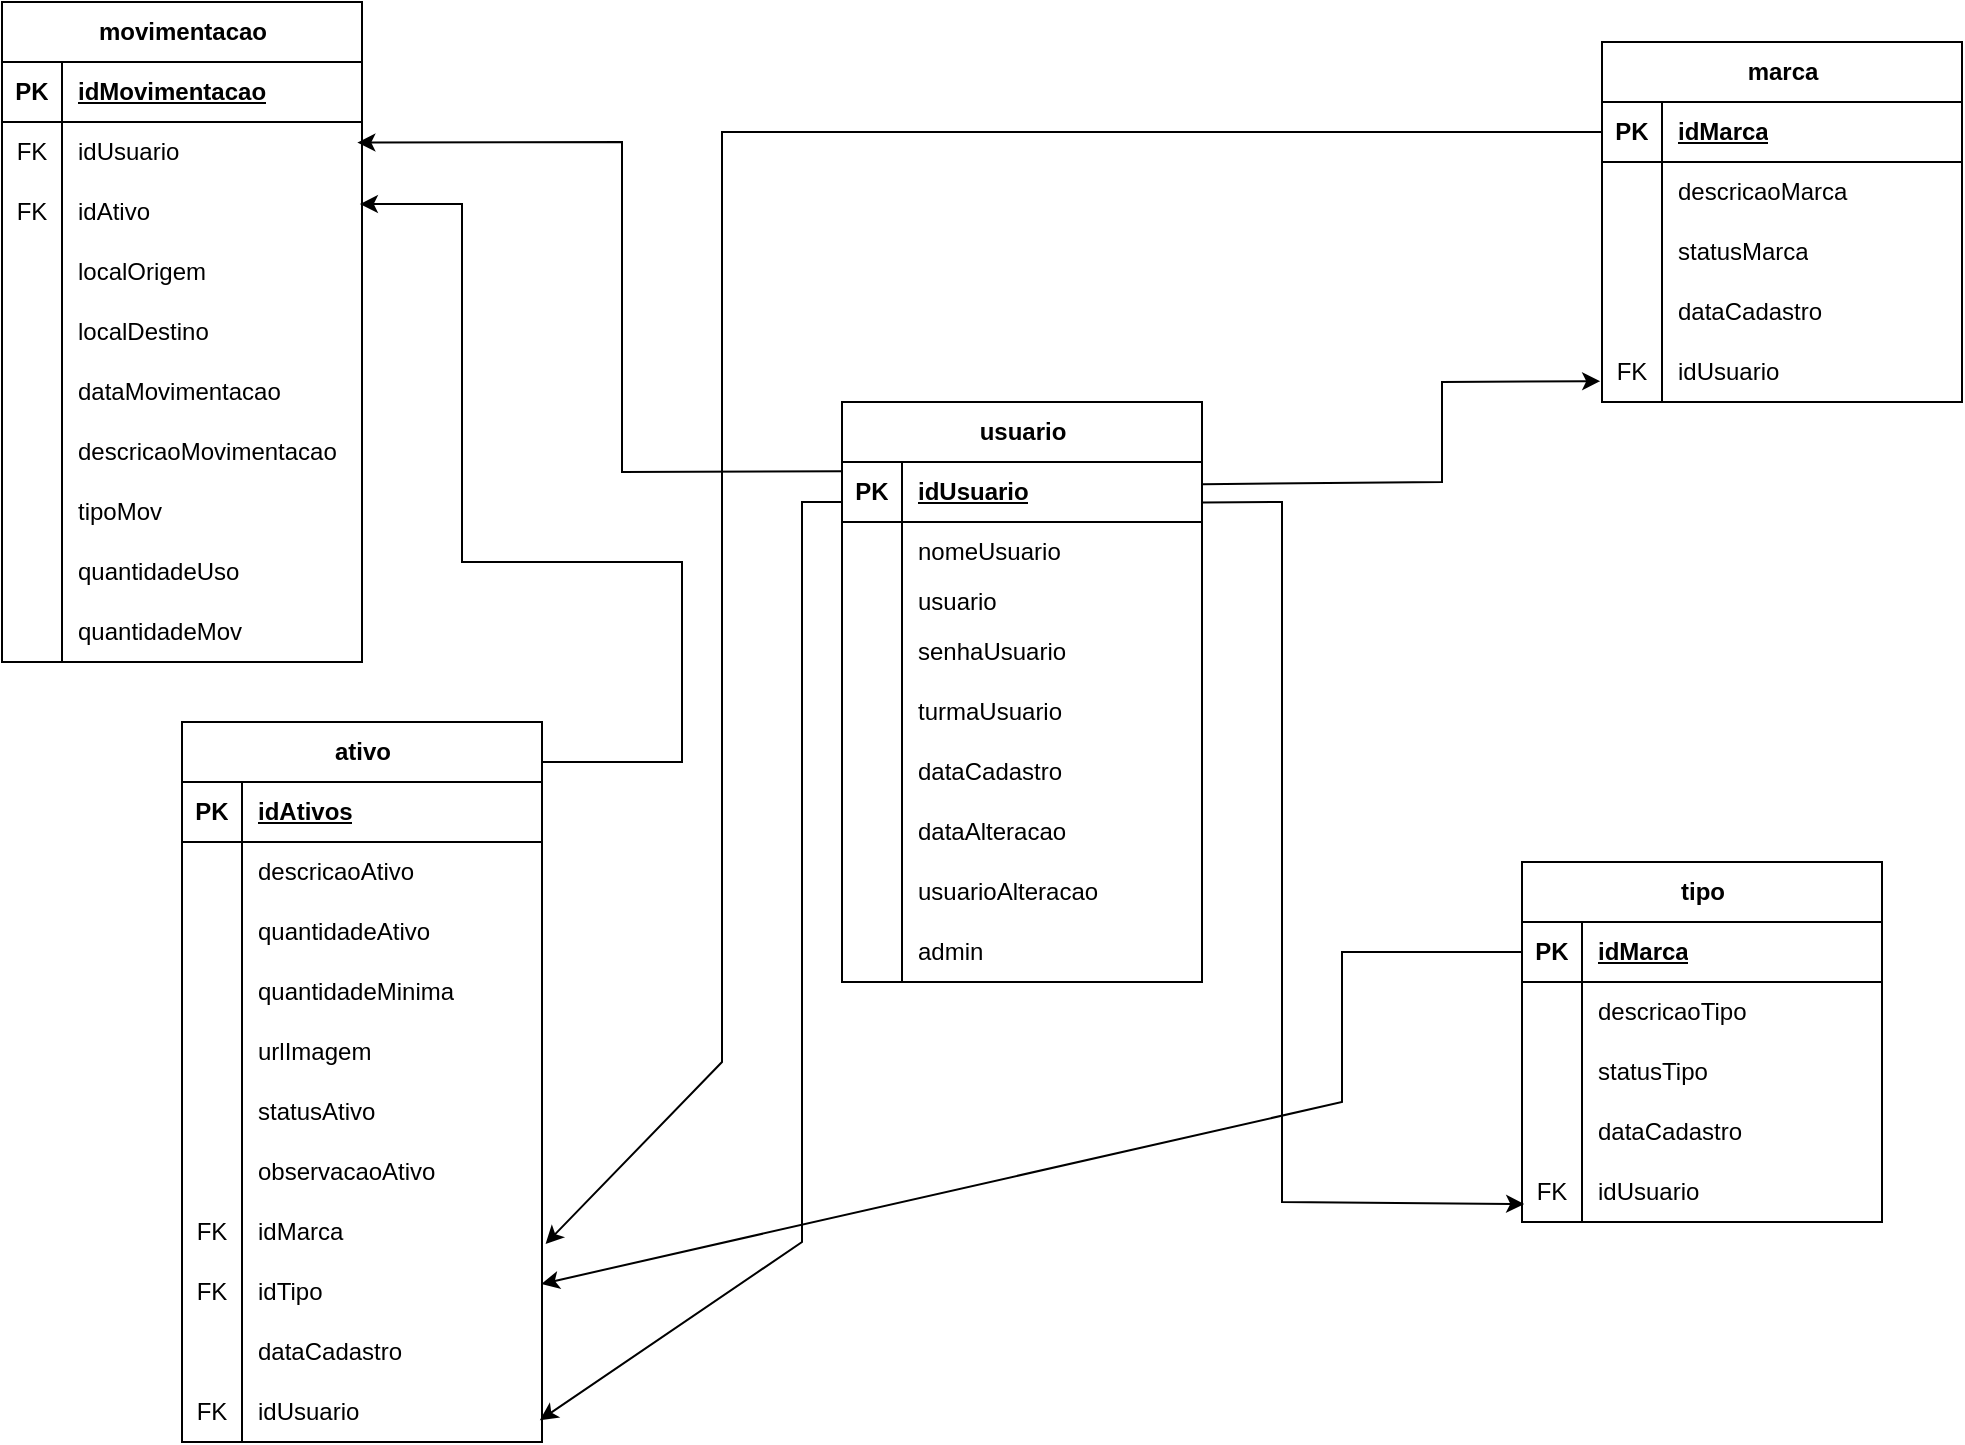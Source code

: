 <mxfile version="26.0.16">
  <diagram name="Página-1" id="CMdmHW11CCnnGo_VgDsk">
    <mxGraphModel dx="2217" dy="785" grid="1" gridSize="10" guides="1" tooltips="1" connect="1" arrows="1" fold="1" page="1" pageScale="1" pageWidth="827" pageHeight="1169" math="0" shadow="0">
      <root>
        <mxCell id="0" />
        <mxCell id="1" parent="0" />
        <mxCell id="xBwUh-WhSB8-5r7Y4Vmd-3" value="usuario" style="shape=table;startSize=30;container=1;collapsible=1;childLayout=tableLayout;fixedRows=1;rowLines=0;fontStyle=1;align=center;resizeLast=1;html=1;" parent="1" vertex="1">
          <mxGeometry x="60" y="220" width="180" height="290" as="geometry" />
        </mxCell>
        <mxCell id="xBwUh-WhSB8-5r7Y4Vmd-4" value="" style="shape=tableRow;horizontal=0;startSize=0;swimlaneHead=0;swimlaneBody=0;fillColor=none;collapsible=0;dropTarget=0;points=[[0,0.5],[1,0.5]];portConstraint=eastwest;top=0;left=0;right=0;bottom=1;" parent="xBwUh-WhSB8-5r7Y4Vmd-3" vertex="1">
          <mxGeometry y="30" width="180" height="30" as="geometry" />
        </mxCell>
        <mxCell id="xBwUh-WhSB8-5r7Y4Vmd-5" value="PK" style="shape=partialRectangle;connectable=0;fillColor=none;top=0;left=0;bottom=0;right=0;fontStyle=1;overflow=hidden;whiteSpace=wrap;html=1;" parent="xBwUh-WhSB8-5r7Y4Vmd-4" vertex="1">
          <mxGeometry width="30" height="30" as="geometry">
            <mxRectangle width="30" height="30" as="alternateBounds" />
          </mxGeometry>
        </mxCell>
        <mxCell id="xBwUh-WhSB8-5r7Y4Vmd-6" value="idUsuario" style="shape=partialRectangle;connectable=0;fillColor=none;top=0;left=0;bottom=0;right=0;align=left;spacingLeft=6;fontStyle=5;overflow=hidden;whiteSpace=wrap;html=1;" parent="xBwUh-WhSB8-5r7Y4Vmd-4" vertex="1">
          <mxGeometry x="30" width="150" height="30" as="geometry">
            <mxRectangle width="150" height="30" as="alternateBounds" />
          </mxGeometry>
        </mxCell>
        <mxCell id="xBwUh-WhSB8-5r7Y4Vmd-7" value="" style="shape=tableRow;horizontal=0;startSize=0;swimlaneHead=0;swimlaneBody=0;fillColor=none;collapsible=0;dropTarget=0;points=[[0,0.5],[1,0.5]];portConstraint=eastwest;top=0;left=0;right=0;bottom=0;" parent="xBwUh-WhSB8-5r7Y4Vmd-3" vertex="1">
          <mxGeometry y="60" width="180" height="30" as="geometry" />
        </mxCell>
        <mxCell id="xBwUh-WhSB8-5r7Y4Vmd-8" value="" style="shape=partialRectangle;connectable=0;fillColor=none;top=0;left=0;bottom=0;right=0;editable=1;overflow=hidden;whiteSpace=wrap;html=1;" parent="xBwUh-WhSB8-5r7Y4Vmd-7" vertex="1">
          <mxGeometry width="30" height="30" as="geometry">
            <mxRectangle width="30" height="30" as="alternateBounds" />
          </mxGeometry>
        </mxCell>
        <mxCell id="xBwUh-WhSB8-5r7Y4Vmd-9" value="nomeUsuario" style="shape=partialRectangle;connectable=0;fillColor=none;top=0;left=0;bottom=0;right=0;align=left;spacingLeft=6;overflow=hidden;whiteSpace=wrap;html=1;" parent="xBwUh-WhSB8-5r7Y4Vmd-7" vertex="1">
          <mxGeometry x="30" width="150" height="30" as="geometry">
            <mxRectangle width="150" height="30" as="alternateBounds" />
          </mxGeometry>
        </mxCell>
        <mxCell id="xBwUh-WhSB8-5r7Y4Vmd-10" value="" style="shape=tableRow;horizontal=0;startSize=0;swimlaneHead=0;swimlaneBody=0;fillColor=none;collapsible=0;dropTarget=0;points=[[0,0.5],[1,0.5]];portConstraint=eastwest;top=0;left=0;right=0;bottom=0;" parent="xBwUh-WhSB8-5r7Y4Vmd-3" vertex="1">
          <mxGeometry y="90" width="180" height="20" as="geometry" />
        </mxCell>
        <mxCell id="xBwUh-WhSB8-5r7Y4Vmd-11" value="" style="shape=partialRectangle;connectable=0;fillColor=none;top=0;left=0;bottom=0;right=0;editable=1;overflow=hidden;whiteSpace=wrap;html=1;" parent="xBwUh-WhSB8-5r7Y4Vmd-10" vertex="1">
          <mxGeometry width="30" height="20" as="geometry">
            <mxRectangle width="30" height="20" as="alternateBounds" />
          </mxGeometry>
        </mxCell>
        <mxCell id="xBwUh-WhSB8-5r7Y4Vmd-12" value="usuario" style="shape=partialRectangle;connectable=0;fillColor=none;top=0;left=0;bottom=0;right=0;align=left;spacingLeft=6;overflow=hidden;whiteSpace=wrap;html=1;" parent="xBwUh-WhSB8-5r7Y4Vmd-10" vertex="1">
          <mxGeometry x="30" width="150" height="20" as="geometry">
            <mxRectangle width="150" height="20" as="alternateBounds" />
          </mxGeometry>
        </mxCell>
        <mxCell id="xBwUh-WhSB8-5r7Y4Vmd-13" value="" style="shape=tableRow;horizontal=0;startSize=0;swimlaneHead=0;swimlaneBody=0;fillColor=none;collapsible=0;dropTarget=0;points=[[0,0.5],[1,0.5]];portConstraint=eastwest;top=0;left=0;right=0;bottom=0;" parent="xBwUh-WhSB8-5r7Y4Vmd-3" vertex="1">
          <mxGeometry y="110" width="180" height="30" as="geometry" />
        </mxCell>
        <mxCell id="xBwUh-WhSB8-5r7Y4Vmd-14" value="" style="shape=partialRectangle;connectable=0;fillColor=none;top=0;left=0;bottom=0;right=0;editable=1;overflow=hidden;whiteSpace=wrap;html=1;" parent="xBwUh-WhSB8-5r7Y4Vmd-13" vertex="1">
          <mxGeometry width="30" height="30" as="geometry">
            <mxRectangle width="30" height="30" as="alternateBounds" />
          </mxGeometry>
        </mxCell>
        <mxCell id="xBwUh-WhSB8-5r7Y4Vmd-15" value="senhaUsuario" style="shape=partialRectangle;connectable=0;fillColor=none;top=0;left=0;bottom=0;right=0;align=left;spacingLeft=6;overflow=hidden;whiteSpace=wrap;html=1;" parent="xBwUh-WhSB8-5r7Y4Vmd-13" vertex="1">
          <mxGeometry x="30" width="150" height="30" as="geometry">
            <mxRectangle width="150" height="30" as="alternateBounds" />
          </mxGeometry>
        </mxCell>
        <mxCell id="xBwUh-WhSB8-5r7Y4Vmd-16" value="" style="shape=tableRow;horizontal=0;startSize=0;swimlaneHead=0;swimlaneBody=0;fillColor=none;collapsible=0;dropTarget=0;points=[[0,0.5],[1,0.5]];portConstraint=eastwest;top=0;left=0;right=0;bottom=0;" parent="xBwUh-WhSB8-5r7Y4Vmd-3" vertex="1">
          <mxGeometry y="140" width="180" height="30" as="geometry" />
        </mxCell>
        <mxCell id="xBwUh-WhSB8-5r7Y4Vmd-17" value="" style="shape=partialRectangle;connectable=0;fillColor=none;top=0;left=0;bottom=0;right=0;editable=1;overflow=hidden;whiteSpace=wrap;html=1;" parent="xBwUh-WhSB8-5r7Y4Vmd-16" vertex="1">
          <mxGeometry width="30" height="30" as="geometry">
            <mxRectangle width="30" height="30" as="alternateBounds" />
          </mxGeometry>
        </mxCell>
        <mxCell id="xBwUh-WhSB8-5r7Y4Vmd-18" value="turmaUsuario" style="shape=partialRectangle;connectable=0;fillColor=none;top=0;left=0;bottom=0;right=0;align=left;spacingLeft=6;overflow=hidden;whiteSpace=wrap;html=1;" parent="xBwUh-WhSB8-5r7Y4Vmd-16" vertex="1">
          <mxGeometry x="30" width="150" height="30" as="geometry">
            <mxRectangle width="150" height="30" as="alternateBounds" />
          </mxGeometry>
        </mxCell>
        <mxCell id="xBwUh-WhSB8-5r7Y4Vmd-48" value="" style="shape=tableRow;horizontal=0;startSize=0;swimlaneHead=0;swimlaneBody=0;fillColor=none;collapsible=0;dropTarget=0;points=[[0,0.5],[1,0.5]];portConstraint=eastwest;top=0;left=0;right=0;bottom=0;" parent="xBwUh-WhSB8-5r7Y4Vmd-3" vertex="1">
          <mxGeometry y="170" width="180" height="30" as="geometry" />
        </mxCell>
        <mxCell id="xBwUh-WhSB8-5r7Y4Vmd-49" value="" style="shape=partialRectangle;connectable=0;fillColor=none;top=0;left=0;bottom=0;right=0;editable=1;overflow=hidden;whiteSpace=wrap;html=1;" parent="xBwUh-WhSB8-5r7Y4Vmd-48" vertex="1">
          <mxGeometry width="30" height="30" as="geometry">
            <mxRectangle width="30" height="30" as="alternateBounds" />
          </mxGeometry>
        </mxCell>
        <mxCell id="xBwUh-WhSB8-5r7Y4Vmd-50" value="dataCadastro" style="shape=partialRectangle;connectable=0;fillColor=none;top=0;left=0;bottom=0;right=0;align=left;spacingLeft=6;overflow=hidden;whiteSpace=wrap;html=1;" parent="xBwUh-WhSB8-5r7Y4Vmd-48" vertex="1">
          <mxGeometry x="30" width="150" height="30" as="geometry">
            <mxRectangle width="150" height="30" as="alternateBounds" />
          </mxGeometry>
        </mxCell>
        <mxCell id="xBwUh-WhSB8-5r7Y4Vmd-51" value="" style="shape=tableRow;horizontal=0;startSize=0;swimlaneHead=0;swimlaneBody=0;fillColor=none;collapsible=0;dropTarget=0;points=[[0,0.5],[1,0.5]];portConstraint=eastwest;top=0;left=0;right=0;bottom=0;" parent="xBwUh-WhSB8-5r7Y4Vmd-3" vertex="1">
          <mxGeometry y="200" width="180" height="30" as="geometry" />
        </mxCell>
        <mxCell id="xBwUh-WhSB8-5r7Y4Vmd-52" value="" style="shape=partialRectangle;connectable=0;fillColor=none;top=0;left=0;bottom=0;right=0;editable=1;overflow=hidden;whiteSpace=wrap;html=1;" parent="xBwUh-WhSB8-5r7Y4Vmd-51" vertex="1">
          <mxGeometry width="30" height="30" as="geometry">
            <mxRectangle width="30" height="30" as="alternateBounds" />
          </mxGeometry>
        </mxCell>
        <mxCell id="xBwUh-WhSB8-5r7Y4Vmd-53" value="dataAlteracao" style="shape=partialRectangle;connectable=0;fillColor=none;top=0;left=0;bottom=0;right=0;align=left;spacingLeft=6;overflow=hidden;whiteSpace=wrap;html=1;" parent="xBwUh-WhSB8-5r7Y4Vmd-51" vertex="1">
          <mxGeometry x="30" width="150" height="30" as="geometry">
            <mxRectangle width="150" height="30" as="alternateBounds" />
          </mxGeometry>
        </mxCell>
        <mxCell id="xBwUh-WhSB8-5r7Y4Vmd-54" value="" style="shape=tableRow;horizontal=0;startSize=0;swimlaneHead=0;swimlaneBody=0;fillColor=none;collapsible=0;dropTarget=0;points=[[0,0.5],[1,0.5]];portConstraint=eastwest;top=0;left=0;right=0;bottom=0;" parent="xBwUh-WhSB8-5r7Y4Vmd-3" vertex="1">
          <mxGeometry y="230" width="180" height="30" as="geometry" />
        </mxCell>
        <mxCell id="xBwUh-WhSB8-5r7Y4Vmd-55" value="" style="shape=partialRectangle;connectable=0;fillColor=none;top=0;left=0;bottom=0;right=0;editable=1;overflow=hidden;whiteSpace=wrap;html=1;" parent="xBwUh-WhSB8-5r7Y4Vmd-54" vertex="1">
          <mxGeometry width="30" height="30" as="geometry">
            <mxRectangle width="30" height="30" as="alternateBounds" />
          </mxGeometry>
        </mxCell>
        <mxCell id="xBwUh-WhSB8-5r7Y4Vmd-56" value="usuarioAlteracao" style="shape=partialRectangle;connectable=0;fillColor=none;top=0;left=0;bottom=0;right=0;align=left;spacingLeft=6;overflow=hidden;whiteSpace=wrap;html=1;" parent="xBwUh-WhSB8-5r7Y4Vmd-54" vertex="1">
          <mxGeometry x="30" width="150" height="30" as="geometry">
            <mxRectangle width="150" height="30" as="alternateBounds" />
          </mxGeometry>
        </mxCell>
        <mxCell id="gz5MKysGYANR3ZkOsBQf-19" value="" style="shape=tableRow;horizontal=0;startSize=0;swimlaneHead=0;swimlaneBody=0;fillColor=none;collapsible=0;dropTarget=0;points=[[0,0.5],[1,0.5]];portConstraint=eastwest;top=0;left=0;right=0;bottom=0;" vertex="1" parent="xBwUh-WhSB8-5r7Y4Vmd-3">
          <mxGeometry y="260" width="180" height="30" as="geometry" />
        </mxCell>
        <mxCell id="gz5MKysGYANR3ZkOsBQf-20" value="" style="shape=partialRectangle;connectable=0;fillColor=none;top=0;left=0;bottom=0;right=0;editable=1;overflow=hidden;whiteSpace=wrap;html=1;" vertex="1" parent="gz5MKysGYANR3ZkOsBQf-19">
          <mxGeometry width="30" height="30" as="geometry">
            <mxRectangle width="30" height="30" as="alternateBounds" />
          </mxGeometry>
        </mxCell>
        <mxCell id="gz5MKysGYANR3ZkOsBQf-21" value="admin" style="shape=partialRectangle;connectable=0;fillColor=none;top=0;left=0;bottom=0;right=0;align=left;spacingLeft=6;overflow=hidden;whiteSpace=wrap;html=1;" vertex="1" parent="gz5MKysGYANR3ZkOsBQf-19">
          <mxGeometry x="30" width="150" height="30" as="geometry">
            <mxRectangle width="150" height="30" as="alternateBounds" />
          </mxGeometry>
        </mxCell>
        <mxCell id="xBwUh-WhSB8-5r7Y4Vmd-19" value="ativo" style="shape=table;startSize=30;container=1;collapsible=1;childLayout=tableLayout;fixedRows=1;rowLines=0;fontStyle=1;align=center;resizeLast=1;html=1;" parent="1" vertex="1">
          <mxGeometry x="-270" y="380" width="180" height="360" as="geometry">
            <mxRectangle x="-270" y="350" width="70" height="30" as="alternateBounds" />
          </mxGeometry>
        </mxCell>
        <mxCell id="xBwUh-WhSB8-5r7Y4Vmd-20" value="" style="shape=tableRow;horizontal=0;startSize=0;swimlaneHead=0;swimlaneBody=0;fillColor=none;collapsible=0;dropTarget=0;points=[[0,0.5],[1,0.5]];portConstraint=eastwest;top=0;left=0;right=0;bottom=1;" parent="xBwUh-WhSB8-5r7Y4Vmd-19" vertex="1">
          <mxGeometry y="30" width="180" height="30" as="geometry" />
        </mxCell>
        <mxCell id="xBwUh-WhSB8-5r7Y4Vmd-21" value="PK" style="shape=partialRectangle;connectable=0;fillColor=none;top=0;left=0;bottom=0;right=0;fontStyle=1;overflow=hidden;whiteSpace=wrap;html=1;" parent="xBwUh-WhSB8-5r7Y4Vmd-20" vertex="1">
          <mxGeometry width="30" height="30" as="geometry">
            <mxRectangle width="30" height="30" as="alternateBounds" />
          </mxGeometry>
        </mxCell>
        <mxCell id="xBwUh-WhSB8-5r7Y4Vmd-22" value="idAtivos" style="shape=partialRectangle;connectable=0;fillColor=none;top=0;left=0;bottom=0;right=0;align=left;spacingLeft=6;fontStyle=5;overflow=hidden;whiteSpace=wrap;html=1;" parent="xBwUh-WhSB8-5r7Y4Vmd-20" vertex="1">
          <mxGeometry x="30" width="150" height="30" as="geometry">
            <mxRectangle width="150" height="30" as="alternateBounds" />
          </mxGeometry>
        </mxCell>
        <mxCell id="xBwUh-WhSB8-5r7Y4Vmd-23" value="" style="shape=tableRow;horizontal=0;startSize=0;swimlaneHead=0;swimlaneBody=0;fillColor=none;collapsible=0;dropTarget=0;points=[[0,0.5],[1,0.5]];portConstraint=eastwest;top=0;left=0;right=0;bottom=0;" parent="xBwUh-WhSB8-5r7Y4Vmd-19" vertex="1">
          <mxGeometry y="60" width="180" height="30" as="geometry" />
        </mxCell>
        <mxCell id="xBwUh-WhSB8-5r7Y4Vmd-24" value="" style="shape=partialRectangle;connectable=0;fillColor=none;top=0;left=0;bottom=0;right=0;editable=1;overflow=hidden;whiteSpace=wrap;html=1;" parent="xBwUh-WhSB8-5r7Y4Vmd-23" vertex="1">
          <mxGeometry width="30" height="30" as="geometry">
            <mxRectangle width="30" height="30" as="alternateBounds" />
          </mxGeometry>
        </mxCell>
        <mxCell id="xBwUh-WhSB8-5r7Y4Vmd-25" value="descricaoAtivo" style="shape=partialRectangle;connectable=0;fillColor=none;top=0;left=0;bottom=0;right=0;align=left;spacingLeft=6;overflow=hidden;whiteSpace=wrap;html=1;" parent="xBwUh-WhSB8-5r7Y4Vmd-23" vertex="1">
          <mxGeometry x="30" width="150" height="30" as="geometry">
            <mxRectangle width="150" height="30" as="alternateBounds" />
          </mxGeometry>
        </mxCell>
        <mxCell id="gz5MKysGYANR3ZkOsBQf-3" value="" style="shape=tableRow;horizontal=0;startSize=0;swimlaneHead=0;swimlaneBody=0;fillColor=none;collapsible=0;dropTarget=0;points=[[0,0.5],[1,0.5]];portConstraint=eastwest;top=0;left=0;right=0;bottom=0;" vertex="1" parent="xBwUh-WhSB8-5r7Y4Vmd-19">
          <mxGeometry y="90" width="180" height="30" as="geometry" />
        </mxCell>
        <mxCell id="gz5MKysGYANR3ZkOsBQf-4" value="" style="shape=partialRectangle;connectable=0;fillColor=none;top=0;left=0;bottom=0;right=0;editable=1;overflow=hidden;whiteSpace=wrap;html=1;" vertex="1" parent="gz5MKysGYANR3ZkOsBQf-3">
          <mxGeometry width="30" height="30" as="geometry">
            <mxRectangle width="30" height="30" as="alternateBounds" />
          </mxGeometry>
        </mxCell>
        <mxCell id="gz5MKysGYANR3ZkOsBQf-5" value="quantidadeAtivo" style="shape=partialRectangle;connectable=0;fillColor=none;top=0;left=0;bottom=0;right=0;align=left;spacingLeft=6;overflow=hidden;whiteSpace=wrap;html=1;" vertex="1" parent="gz5MKysGYANR3ZkOsBQf-3">
          <mxGeometry x="30" width="150" height="30" as="geometry">
            <mxRectangle width="150" height="30" as="alternateBounds" />
          </mxGeometry>
        </mxCell>
        <mxCell id="xBwUh-WhSB8-5r7Y4Vmd-26" value="" style="shape=tableRow;horizontal=0;startSize=0;swimlaneHead=0;swimlaneBody=0;fillColor=none;collapsible=0;dropTarget=0;points=[[0,0.5],[1,0.5]];portConstraint=eastwest;top=0;left=0;right=0;bottom=0;" parent="xBwUh-WhSB8-5r7Y4Vmd-19" vertex="1">
          <mxGeometry y="120" width="180" height="30" as="geometry" />
        </mxCell>
        <mxCell id="xBwUh-WhSB8-5r7Y4Vmd-27" value="" style="shape=partialRectangle;connectable=0;fillColor=none;top=0;left=0;bottom=0;right=0;editable=1;overflow=hidden;whiteSpace=wrap;html=1;" parent="xBwUh-WhSB8-5r7Y4Vmd-26" vertex="1">
          <mxGeometry width="30" height="30" as="geometry">
            <mxRectangle width="30" height="30" as="alternateBounds" />
          </mxGeometry>
        </mxCell>
        <mxCell id="xBwUh-WhSB8-5r7Y4Vmd-28" value="quantidadeMinima" style="shape=partialRectangle;connectable=0;fillColor=none;top=0;left=0;bottom=0;right=0;align=left;spacingLeft=6;overflow=hidden;whiteSpace=wrap;html=1;" parent="xBwUh-WhSB8-5r7Y4Vmd-26" vertex="1">
          <mxGeometry x="30" width="150" height="30" as="geometry">
            <mxRectangle width="150" height="30" as="alternateBounds" />
          </mxGeometry>
        </mxCell>
        <mxCell id="gz5MKysGYANR3ZkOsBQf-6" value="" style="shape=tableRow;horizontal=0;startSize=0;swimlaneHead=0;swimlaneBody=0;fillColor=none;collapsible=0;dropTarget=0;points=[[0,0.5],[1,0.5]];portConstraint=eastwest;top=0;left=0;right=0;bottom=0;" vertex="1" parent="xBwUh-WhSB8-5r7Y4Vmd-19">
          <mxGeometry y="150" width="180" height="30" as="geometry" />
        </mxCell>
        <mxCell id="gz5MKysGYANR3ZkOsBQf-7" value="" style="shape=partialRectangle;connectable=0;fillColor=none;top=0;left=0;bottom=0;right=0;editable=1;overflow=hidden;whiteSpace=wrap;html=1;" vertex="1" parent="gz5MKysGYANR3ZkOsBQf-6">
          <mxGeometry width="30" height="30" as="geometry">
            <mxRectangle width="30" height="30" as="alternateBounds" />
          </mxGeometry>
        </mxCell>
        <mxCell id="gz5MKysGYANR3ZkOsBQf-8" value="urlImagem" style="shape=partialRectangle;connectable=0;fillColor=none;top=0;left=0;bottom=0;right=0;align=left;spacingLeft=6;overflow=hidden;whiteSpace=wrap;html=1;" vertex="1" parent="gz5MKysGYANR3ZkOsBQf-6">
          <mxGeometry x="30" width="150" height="30" as="geometry">
            <mxRectangle width="150" height="30" as="alternateBounds" />
          </mxGeometry>
        </mxCell>
        <mxCell id="xBwUh-WhSB8-5r7Y4Vmd-29" value="" style="shape=tableRow;horizontal=0;startSize=0;swimlaneHead=0;swimlaneBody=0;fillColor=none;collapsible=0;dropTarget=0;points=[[0,0.5],[1,0.5]];portConstraint=eastwest;top=0;left=0;right=0;bottom=0;" parent="xBwUh-WhSB8-5r7Y4Vmd-19" vertex="1">
          <mxGeometry y="180" width="180" height="30" as="geometry" />
        </mxCell>
        <mxCell id="xBwUh-WhSB8-5r7Y4Vmd-30" value="" style="shape=partialRectangle;connectable=0;fillColor=none;top=0;left=0;bottom=0;right=0;editable=1;overflow=hidden;whiteSpace=wrap;html=1;" parent="xBwUh-WhSB8-5r7Y4Vmd-29" vertex="1">
          <mxGeometry width="30" height="30" as="geometry">
            <mxRectangle width="30" height="30" as="alternateBounds" />
          </mxGeometry>
        </mxCell>
        <mxCell id="xBwUh-WhSB8-5r7Y4Vmd-31" value="statusAtivo" style="shape=partialRectangle;connectable=0;fillColor=none;top=0;left=0;bottom=0;right=0;align=left;spacingLeft=6;overflow=hidden;whiteSpace=wrap;html=1;" parent="xBwUh-WhSB8-5r7Y4Vmd-29" vertex="1">
          <mxGeometry x="30" width="150" height="30" as="geometry">
            <mxRectangle width="150" height="30" as="alternateBounds" />
          </mxGeometry>
        </mxCell>
        <mxCell id="xBwUh-WhSB8-5r7Y4Vmd-60" value="" style="shape=tableRow;horizontal=0;startSize=0;swimlaneHead=0;swimlaneBody=0;fillColor=none;collapsible=0;dropTarget=0;points=[[0,0.5],[1,0.5]];portConstraint=eastwest;top=0;left=0;right=0;bottom=0;" parent="xBwUh-WhSB8-5r7Y4Vmd-19" vertex="1">
          <mxGeometry y="210" width="180" height="30" as="geometry" />
        </mxCell>
        <mxCell id="xBwUh-WhSB8-5r7Y4Vmd-61" value="" style="shape=partialRectangle;connectable=0;fillColor=none;top=0;left=0;bottom=0;right=0;editable=1;overflow=hidden;whiteSpace=wrap;html=1;" parent="xBwUh-WhSB8-5r7Y4Vmd-60" vertex="1">
          <mxGeometry width="30" height="30" as="geometry">
            <mxRectangle width="30" height="30" as="alternateBounds" />
          </mxGeometry>
        </mxCell>
        <mxCell id="xBwUh-WhSB8-5r7Y4Vmd-62" value="observacaoAtivo" style="shape=partialRectangle;connectable=0;fillColor=none;top=0;left=0;bottom=0;right=0;align=left;spacingLeft=6;overflow=hidden;whiteSpace=wrap;html=1;" parent="xBwUh-WhSB8-5r7Y4Vmd-60" vertex="1">
          <mxGeometry x="30" width="150" height="30" as="geometry">
            <mxRectangle width="150" height="30" as="alternateBounds" />
          </mxGeometry>
        </mxCell>
        <mxCell id="xBwUh-WhSB8-5r7Y4Vmd-66" value="" style="shape=tableRow;horizontal=0;startSize=0;swimlaneHead=0;swimlaneBody=0;fillColor=none;collapsible=0;dropTarget=0;points=[[0,0.5],[1,0.5]];portConstraint=eastwest;top=0;left=0;right=0;bottom=0;" parent="xBwUh-WhSB8-5r7Y4Vmd-19" vertex="1">
          <mxGeometry y="240" width="180" height="30" as="geometry" />
        </mxCell>
        <mxCell id="xBwUh-WhSB8-5r7Y4Vmd-67" value="FK" style="shape=partialRectangle;connectable=0;fillColor=none;top=0;left=0;bottom=0;right=0;editable=1;overflow=hidden;whiteSpace=wrap;html=1;" parent="xBwUh-WhSB8-5r7Y4Vmd-66" vertex="1">
          <mxGeometry width="30" height="30" as="geometry">
            <mxRectangle width="30" height="30" as="alternateBounds" />
          </mxGeometry>
        </mxCell>
        <mxCell id="xBwUh-WhSB8-5r7Y4Vmd-68" value="idMarca" style="shape=partialRectangle;connectable=0;fillColor=none;top=0;left=0;bottom=0;right=0;align=left;spacingLeft=6;overflow=hidden;whiteSpace=wrap;html=1;" parent="xBwUh-WhSB8-5r7Y4Vmd-66" vertex="1">
          <mxGeometry x="30" width="150" height="30" as="geometry">
            <mxRectangle width="150" height="30" as="alternateBounds" />
          </mxGeometry>
        </mxCell>
        <mxCell id="xBwUh-WhSB8-5r7Y4Vmd-69" value="" style="shape=tableRow;horizontal=0;startSize=0;swimlaneHead=0;swimlaneBody=0;fillColor=none;collapsible=0;dropTarget=0;points=[[0,0.5],[1,0.5]];portConstraint=eastwest;top=0;left=0;right=0;bottom=0;" parent="xBwUh-WhSB8-5r7Y4Vmd-19" vertex="1">
          <mxGeometry y="270" width="180" height="30" as="geometry" />
        </mxCell>
        <mxCell id="xBwUh-WhSB8-5r7Y4Vmd-70" value="FK" style="shape=partialRectangle;connectable=0;fillColor=none;top=0;left=0;bottom=0;right=0;editable=1;overflow=hidden;whiteSpace=wrap;html=1;" parent="xBwUh-WhSB8-5r7Y4Vmd-69" vertex="1">
          <mxGeometry width="30" height="30" as="geometry">
            <mxRectangle width="30" height="30" as="alternateBounds" />
          </mxGeometry>
        </mxCell>
        <mxCell id="xBwUh-WhSB8-5r7Y4Vmd-71" value="idTipo" style="shape=partialRectangle;connectable=0;fillColor=none;top=0;left=0;bottom=0;right=0;align=left;spacingLeft=6;overflow=hidden;whiteSpace=wrap;html=1;" parent="xBwUh-WhSB8-5r7Y4Vmd-69" vertex="1">
          <mxGeometry x="30" width="150" height="30" as="geometry">
            <mxRectangle width="150" height="30" as="alternateBounds" />
          </mxGeometry>
        </mxCell>
        <mxCell id="xBwUh-WhSB8-5r7Y4Vmd-119" value="" style="shape=tableRow;horizontal=0;startSize=0;swimlaneHead=0;swimlaneBody=0;fillColor=none;collapsible=0;dropTarget=0;points=[[0,0.5],[1,0.5]];portConstraint=eastwest;top=0;left=0;right=0;bottom=0;" parent="xBwUh-WhSB8-5r7Y4Vmd-19" vertex="1">
          <mxGeometry y="300" width="180" height="30" as="geometry" />
        </mxCell>
        <mxCell id="xBwUh-WhSB8-5r7Y4Vmd-120" value="" style="shape=partialRectangle;connectable=0;fillColor=none;top=0;left=0;bottom=0;right=0;editable=1;overflow=hidden;whiteSpace=wrap;html=1;" parent="xBwUh-WhSB8-5r7Y4Vmd-119" vertex="1">
          <mxGeometry width="30" height="30" as="geometry">
            <mxRectangle width="30" height="30" as="alternateBounds" />
          </mxGeometry>
        </mxCell>
        <mxCell id="xBwUh-WhSB8-5r7Y4Vmd-121" value="dataCadastro" style="shape=partialRectangle;connectable=0;fillColor=none;top=0;left=0;bottom=0;right=0;align=left;spacingLeft=6;overflow=hidden;whiteSpace=wrap;html=1;" parent="xBwUh-WhSB8-5r7Y4Vmd-119" vertex="1">
          <mxGeometry x="30" width="150" height="30" as="geometry">
            <mxRectangle width="150" height="30" as="alternateBounds" />
          </mxGeometry>
        </mxCell>
        <mxCell id="xBwUh-WhSB8-5r7Y4Vmd-122" value="" style="shape=tableRow;horizontal=0;startSize=0;swimlaneHead=0;swimlaneBody=0;fillColor=none;collapsible=0;dropTarget=0;points=[[0,0.5],[1,0.5]];portConstraint=eastwest;top=0;left=0;right=0;bottom=0;" parent="xBwUh-WhSB8-5r7Y4Vmd-19" vertex="1">
          <mxGeometry y="330" width="180" height="30" as="geometry" />
        </mxCell>
        <mxCell id="xBwUh-WhSB8-5r7Y4Vmd-123" value="FK" style="shape=partialRectangle;connectable=0;fillColor=none;top=0;left=0;bottom=0;right=0;editable=1;overflow=hidden;whiteSpace=wrap;html=1;" parent="xBwUh-WhSB8-5r7Y4Vmd-122" vertex="1">
          <mxGeometry width="30" height="30" as="geometry">
            <mxRectangle width="30" height="30" as="alternateBounds" />
          </mxGeometry>
        </mxCell>
        <mxCell id="xBwUh-WhSB8-5r7Y4Vmd-124" value="idUsuario" style="shape=partialRectangle;connectable=0;fillColor=none;top=0;left=0;bottom=0;right=0;align=left;spacingLeft=6;overflow=hidden;whiteSpace=wrap;html=1;" parent="xBwUh-WhSB8-5r7Y4Vmd-122" vertex="1">
          <mxGeometry x="30" width="150" height="30" as="geometry">
            <mxRectangle width="150" height="30" as="alternateBounds" />
          </mxGeometry>
        </mxCell>
        <mxCell id="xBwUh-WhSB8-5r7Y4Vmd-125" value="marca" style="shape=table;startSize=30;container=1;collapsible=1;childLayout=tableLayout;fixedRows=1;rowLines=0;fontStyle=1;align=center;resizeLast=1;html=1;" parent="1" vertex="1">
          <mxGeometry x="440" y="40" width="180" height="180" as="geometry" />
        </mxCell>
        <mxCell id="xBwUh-WhSB8-5r7Y4Vmd-126" value="" style="shape=tableRow;horizontal=0;startSize=0;swimlaneHead=0;swimlaneBody=0;fillColor=none;collapsible=0;dropTarget=0;points=[[0,0.5],[1,0.5]];portConstraint=eastwest;top=0;left=0;right=0;bottom=1;" parent="xBwUh-WhSB8-5r7Y4Vmd-125" vertex="1">
          <mxGeometry y="30" width="180" height="30" as="geometry" />
        </mxCell>
        <mxCell id="xBwUh-WhSB8-5r7Y4Vmd-127" value="PK" style="shape=partialRectangle;connectable=0;fillColor=none;top=0;left=0;bottom=0;right=0;fontStyle=1;overflow=hidden;whiteSpace=wrap;html=1;" parent="xBwUh-WhSB8-5r7Y4Vmd-126" vertex="1">
          <mxGeometry width="30" height="30" as="geometry">
            <mxRectangle width="30" height="30" as="alternateBounds" />
          </mxGeometry>
        </mxCell>
        <mxCell id="xBwUh-WhSB8-5r7Y4Vmd-128" value="idMarca" style="shape=partialRectangle;connectable=0;fillColor=none;top=0;left=0;bottom=0;right=0;align=left;spacingLeft=6;fontStyle=5;overflow=hidden;whiteSpace=wrap;html=1;" parent="xBwUh-WhSB8-5r7Y4Vmd-126" vertex="1">
          <mxGeometry x="30" width="150" height="30" as="geometry">
            <mxRectangle width="150" height="30" as="alternateBounds" />
          </mxGeometry>
        </mxCell>
        <mxCell id="xBwUh-WhSB8-5r7Y4Vmd-129" value="" style="shape=tableRow;horizontal=0;startSize=0;swimlaneHead=0;swimlaneBody=0;fillColor=none;collapsible=0;dropTarget=0;points=[[0,0.5],[1,0.5]];portConstraint=eastwest;top=0;left=0;right=0;bottom=0;" parent="xBwUh-WhSB8-5r7Y4Vmd-125" vertex="1">
          <mxGeometry y="60" width="180" height="30" as="geometry" />
        </mxCell>
        <mxCell id="xBwUh-WhSB8-5r7Y4Vmd-130" value="" style="shape=partialRectangle;connectable=0;fillColor=none;top=0;left=0;bottom=0;right=0;editable=1;overflow=hidden;whiteSpace=wrap;html=1;" parent="xBwUh-WhSB8-5r7Y4Vmd-129" vertex="1">
          <mxGeometry width="30" height="30" as="geometry">
            <mxRectangle width="30" height="30" as="alternateBounds" />
          </mxGeometry>
        </mxCell>
        <mxCell id="xBwUh-WhSB8-5r7Y4Vmd-131" value="descricaoMarca" style="shape=partialRectangle;connectable=0;fillColor=none;top=0;left=0;bottom=0;right=0;align=left;spacingLeft=6;overflow=hidden;whiteSpace=wrap;html=1;" parent="xBwUh-WhSB8-5r7Y4Vmd-129" vertex="1">
          <mxGeometry x="30" width="150" height="30" as="geometry">
            <mxRectangle width="150" height="30" as="alternateBounds" />
          </mxGeometry>
        </mxCell>
        <mxCell id="xBwUh-WhSB8-5r7Y4Vmd-132" value="" style="shape=tableRow;horizontal=0;startSize=0;swimlaneHead=0;swimlaneBody=0;fillColor=none;collapsible=0;dropTarget=0;points=[[0,0.5],[1,0.5]];portConstraint=eastwest;top=0;left=0;right=0;bottom=0;" parent="xBwUh-WhSB8-5r7Y4Vmd-125" vertex="1">
          <mxGeometry y="90" width="180" height="30" as="geometry" />
        </mxCell>
        <mxCell id="xBwUh-WhSB8-5r7Y4Vmd-133" value="" style="shape=partialRectangle;connectable=0;fillColor=none;top=0;left=0;bottom=0;right=0;editable=1;overflow=hidden;whiteSpace=wrap;html=1;" parent="xBwUh-WhSB8-5r7Y4Vmd-132" vertex="1">
          <mxGeometry width="30" height="30" as="geometry">
            <mxRectangle width="30" height="30" as="alternateBounds" />
          </mxGeometry>
        </mxCell>
        <mxCell id="xBwUh-WhSB8-5r7Y4Vmd-134" value="statusMarca" style="shape=partialRectangle;connectable=0;fillColor=none;top=0;left=0;bottom=0;right=0;align=left;spacingLeft=6;overflow=hidden;whiteSpace=wrap;html=1;" parent="xBwUh-WhSB8-5r7Y4Vmd-132" vertex="1">
          <mxGeometry x="30" width="150" height="30" as="geometry">
            <mxRectangle width="150" height="30" as="alternateBounds" />
          </mxGeometry>
        </mxCell>
        <mxCell id="xBwUh-WhSB8-5r7Y4Vmd-135" value="" style="shape=tableRow;horizontal=0;startSize=0;swimlaneHead=0;swimlaneBody=0;fillColor=none;collapsible=0;dropTarget=0;points=[[0,0.5],[1,0.5]];portConstraint=eastwest;top=0;left=0;right=0;bottom=0;" parent="xBwUh-WhSB8-5r7Y4Vmd-125" vertex="1">
          <mxGeometry y="120" width="180" height="30" as="geometry" />
        </mxCell>
        <mxCell id="xBwUh-WhSB8-5r7Y4Vmd-136" value="" style="shape=partialRectangle;connectable=0;fillColor=none;top=0;left=0;bottom=0;right=0;editable=1;overflow=hidden;whiteSpace=wrap;html=1;" parent="xBwUh-WhSB8-5r7Y4Vmd-135" vertex="1">
          <mxGeometry width="30" height="30" as="geometry">
            <mxRectangle width="30" height="30" as="alternateBounds" />
          </mxGeometry>
        </mxCell>
        <mxCell id="xBwUh-WhSB8-5r7Y4Vmd-137" value="dataCadastro" style="shape=partialRectangle;connectable=0;fillColor=none;top=0;left=0;bottom=0;right=0;align=left;spacingLeft=6;overflow=hidden;whiteSpace=wrap;html=1;" parent="xBwUh-WhSB8-5r7Y4Vmd-135" vertex="1">
          <mxGeometry x="30" width="150" height="30" as="geometry">
            <mxRectangle width="150" height="30" as="alternateBounds" />
          </mxGeometry>
        </mxCell>
        <mxCell id="xBwUh-WhSB8-5r7Y4Vmd-138" value="" style="shape=tableRow;horizontal=0;startSize=0;swimlaneHead=0;swimlaneBody=0;fillColor=none;collapsible=0;dropTarget=0;points=[[0,0.5],[1,0.5]];portConstraint=eastwest;top=0;left=0;right=0;bottom=0;" parent="xBwUh-WhSB8-5r7Y4Vmd-125" vertex="1">
          <mxGeometry y="150" width="180" height="30" as="geometry" />
        </mxCell>
        <mxCell id="xBwUh-WhSB8-5r7Y4Vmd-139" value="FK" style="shape=partialRectangle;connectable=0;fillColor=none;top=0;left=0;bottom=0;right=0;editable=1;overflow=hidden;whiteSpace=wrap;html=1;" parent="xBwUh-WhSB8-5r7Y4Vmd-138" vertex="1">
          <mxGeometry width="30" height="30" as="geometry">
            <mxRectangle width="30" height="30" as="alternateBounds" />
          </mxGeometry>
        </mxCell>
        <mxCell id="xBwUh-WhSB8-5r7Y4Vmd-140" value="idUsuario" style="shape=partialRectangle;connectable=0;fillColor=none;top=0;left=0;bottom=0;right=0;align=left;spacingLeft=6;overflow=hidden;whiteSpace=wrap;html=1;" parent="xBwUh-WhSB8-5r7Y4Vmd-138" vertex="1">
          <mxGeometry x="30" width="150" height="30" as="geometry">
            <mxRectangle width="150" height="30" as="alternateBounds" />
          </mxGeometry>
        </mxCell>
        <mxCell id="xBwUh-WhSB8-5r7Y4Vmd-141" value="tipo" style="shape=table;startSize=30;container=1;collapsible=1;childLayout=tableLayout;fixedRows=1;rowLines=0;fontStyle=1;align=center;resizeLast=1;html=1;" parent="1" vertex="1">
          <mxGeometry x="400" y="450" width="180" height="180" as="geometry" />
        </mxCell>
        <mxCell id="xBwUh-WhSB8-5r7Y4Vmd-142" value="" style="shape=tableRow;horizontal=0;startSize=0;swimlaneHead=0;swimlaneBody=0;fillColor=none;collapsible=0;dropTarget=0;points=[[0,0.5],[1,0.5]];portConstraint=eastwest;top=0;left=0;right=0;bottom=1;" parent="xBwUh-WhSB8-5r7Y4Vmd-141" vertex="1">
          <mxGeometry y="30" width="180" height="30" as="geometry" />
        </mxCell>
        <mxCell id="xBwUh-WhSB8-5r7Y4Vmd-143" value="PK" style="shape=partialRectangle;connectable=0;fillColor=none;top=0;left=0;bottom=0;right=0;fontStyle=1;overflow=hidden;whiteSpace=wrap;html=1;" parent="xBwUh-WhSB8-5r7Y4Vmd-142" vertex="1">
          <mxGeometry width="30" height="30" as="geometry">
            <mxRectangle width="30" height="30" as="alternateBounds" />
          </mxGeometry>
        </mxCell>
        <mxCell id="xBwUh-WhSB8-5r7Y4Vmd-144" value="idMarca" style="shape=partialRectangle;connectable=0;fillColor=none;top=0;left=0;bottom=0;right=0;align=left;spacingLeft=6;fontStyle=5;overflow=hidden;whiteSpace=wrap;html=1;" parent="xBwUh-WhSB8-5r7Y4Vmd-142" vertex="1">
          <mxGeometry x="30" width="150" height="30" as="geometry">
            <mxRectangle width="150" height="30" as="alternateBounds" />
          </mxGeometry>
        </mxCell>
        <mxCell id="xBwUh-WhSB8-5r7Y4Vmd-145" value="" style="shape=tableRow;horizontal=0;startSize=0;swimlaneHead=0;swimlaneBody=0;fillColor=none;collapsible=0;dropTarget=0;points=[[0,0.5],[1,0.5]];portConstraint=eastwest;top=0;left=0;right=0;bottom=0;" parent="xBwUh-WhSB8-5r7Y4Vmd-141" vertex="1">
          <mxGeometry y="60" width="180" height="30" as="geometry" />
        </mxCell>
        <mxCell id="xBwUh-WhSB8-5r7Y4Vmd-146" value="" style="shape=partialRectangle;connectable=0;fillColor=none;top=0;left=0;bottom=0;right=0;editable=1;overflow=hidden;whiteSpace=wrap;html=1;" parent="xBwUh-WhSB8-5r7Y4Vmd-145" vertex="1">
          <mxGeometry width="30" height="30" as="geometry">
            <mxRectangle width="30" height="30" as="alternateBounds" />
          </mxGeometry>
        </mxCell>
        <mxCell id="xBwUh-WhSB8-5r7Y4Vmd-147" value="descricaoTipo" style="shape=partialRectangle;connectable=0;fillColor=none;top=0;left=0;bottom=0;right=0;align=left;spacingLeft=6;overflow=hidden;whiteSpace=wrap;html=1;" parent="xBwUh-WhSB8-5r7Y4Vmd-145" vertex="1">
          <mxGeometry x="30" width="150" height="30" as="geometry">
            <mxRectangle width="150" height="30" as="alternateBounds" />
          </mxGeometry>
        </mxCell>
        <mxCell id="xBwUh-WhSB8-5r7Y4Vmd-148" value="" style="shape=tableRow;horizontal=0;startSize=0;swimlaneHead=0;swimlaneBody=0;fillColor=none;collapsible=0;dropTarget=0;points=[[0,0.5],[1,0.5]];portConstraint=eastwest;top=0;left=0;right=0;bottom=0;" parent="xBwUh-WhSB8-5r7Y4Vmd-141" vertex="1">
          <mxGeometry y="90" width="180" height="30" as="geometry" />
        </mxCell>
        <mxCell id="xBwUh-WhSB8-5r7Y4Vmd-149" value="" style="shape=partialRectangle;connectable=0;fillColor=none;top=0;left=0;bottom=0;right=0;editable=1;overflow=hidden;whiteSpace=wrap;html=1;" parent="xBwUh-WhSB8-5r7Y4Vmd-148" vertex="1">
          <mxGeometry width="30" height="30" as="geometry">
            <mxRectangle width="30" height="30" as="alternateBounds" />
          </mxGeometry>
        </mxCell>
        <mxCell id="xBwUh-WhSB8-5r7Y4Vmd-150" value="statusTipo" style="shape=partialRectangle;connectable=0;fillColor=none;top=0;left=0;bottom=0;right=0;align=left;spacingLeft=6;overflow=hidden;whiteSpace=wrap;html=1;" parent="xBwUh-WhSB8-5r7Y4Vmd-148" vertex="1">
          <mxGeometry x="30" width="150" height="30" as="geometry">
            <mxRectangle width="150" height="30" as="alternateBounds" />
          </mxGeometry>
        </mxCell>
        <mxCell id="xBwUh-WhSB8-5r7Y4Vmd-151" value="" style="shape=tableRow;horizontal=0;startSize=0;swimlaneHead=0;swimlaneBody=0;fillColor=none;collapsible=0;dropTarget=0;points=[[0,0.5],[1,0.5]];portConstraint=eastwest;top=0;left=0;right=0;bottom=0;" parent="xBwUh-WhSB8-5r7Y4Vmd-141" vertex="1">
          <mxGeometry y="120" width="180" height="30" as="geometry" />
        </mxCell>
        <mxCell id="xBwUh-WhSB8-5r7Y4Vmd-152" value="" style="shape=partialRectangle;connectable=0;fillColor=none;top=0;left=0;bottom=0;right=0;editable=1;overflow=hidden;whiteSpace=wrap;html=1;" parent="xBwUh-WhSB8-5r7Y4Vmd-151" vertex="1">
          <mxGeometry width="30" height="30" as="geometry">
            <mxRectangle width="30" height="30" as="alternateBounds" />
          </mxGeometry>
        </mxCell>
        <mxCell id="xBwUh-WhSB8-5r7Y4Vmd-153" value="dataCadastro" style="shape=partialRectangle;connectable=0;fillColor=none;top=0;left=0;bottom=0;right=0;align=left;spacingLeft=6;overflow=hidden;whiteSpace=wrap;html=1;" parent="xBwUh-WhSB8-5r7Y4Vmd-151" vertex="1">
          <mxGeometry x="30" width="150" height="30" as="geometry">
            <mxRectangle width="150" height="30" as="alternateBounds" />
          </mxGeometry>
        </mxCell>
        <mxCell id="xBwUh-WhSB8-5r7Y4Vmd-154" value="" style="shape=tableRow;horizontal=0;startSize=0;swimlaneHead=0;swimlaneBody=0;fillColor=none;collapsible=0;dropTarget=0;points=[[0,0.5],[1,0.5]];portConstraint=eastwest;top=0;left=0;right=0;bottom=0;" parent="xBwUh-WhSB8-5r7Y4Vmd-141" vertex="1">
          <mxGeometry y="150" width="180" height="30" as="geometry" />
        </mxCell>
        <mxCell id="xBwUh-WhSB8-5r7Y4Vmd-155" value="FK" style="shape=partialRectangle;connectable=0;fillColor=none;top=0;left=0;bottom=0;right=0;editable=1;overflow=hidden;whiteSpace=wrap;html=1;" parent="xBwUh-WhSB8-5r7Y4Vmd-154" vertex="1">
          <mxGeometry width="30" height="30" as="geometry">
            <mxRectangle width="30" height="30" as="alternateBounds" />
          </mxGeometry>
        </mxCell>
        <mxCell id="xBwUh-WhSB8-5r7Y4Vmd-156" value="idUsuario" style="shape=partialRectangle;connectable=0;fillColor=none;top=0;left=0;bottom=0;right=0;align=left;spacingLeft=6;overflow=hidden;whiteSpace=wrap;html=1;" parent="xBwUh-WhSB8-5r7Y4Vmd-154" vertex="1">
          <mxGeometry x="30" width="150" height="30" as="geometry">
            <mxRectangle width="150" height="30" as="alternateBounds" />
          </mxGeometry>
        </mxCell>
        <mxCell id="xBwUh-WhSB8-5r7Y4Vmd-157" value="movimentacao" style="shape=table;startSize=30;container=1;collapsible=1;childLayout=tableLayout;fixedRows=1;rowLines=0;fontStyle=1;align=center;resizeLast=1;html=1;" parent="1" vertex="1">
          <mxGeometry x="-360" y="20" width="180" height="330" as="geometry" />
        </mxCell>
        <mxCell id="xBwUh-WhSB8-5r7Y4Vmd-158" value="" style="shape=tableRow;horizontal=0;startSize=0;swimlaneHead=0;swimlaneBody=0;fillColor=none;collapsible=0;dropTarget=0;points=[[0,0.5],[1,0.5]];portConstraint=eastwest;top=0;left=0;right=0;bottom=1;" parent="xBwUh-WhSB8-5r7Y4Vmd-157" vertex="1">
          <mxGeometry y="30" width="180" height="30" as="geometry" />
        </mxCell>
        <mxCell id="xBwUh-WhSB8-5r7Y4Vmd-159" value="PK" style="shape=partialRectangle;connectable=0;fillColor=none;top=0;left=0;bottom=0;right=0;fontStyle=1;overflow=hidden;whiteSpace=wrap;html=1;" parent="xBwUh-WhSB8-5r7Y4Vmd-158" vertex="1">
          <mxGeometry width="30" height="30" as="geometry">
            <mxRectangle width="30" height="30" as="alternateBounds" />
          </mxGeometry>
        </mxCell>
        <mxCell id="xBwUh-WhSB8-5r7Y4Vmd-160" value="idMovimentacao" style="shape=partialRectangle;connectable=0;fillColor=none;top=0;left=0;bottom=0;right=0;align=left;spacingLeft=6;fontStyle=5;overflow=hidden;whiteSpace=wrap;html=1;" parent="xBwUh-WhSB8-5r7Y4Vmd-158" vertex="1">
          <mxGeometry x="30" width="150" height="30" as="geometry">
            <mxRectangle width="150" height="30" as="alternateBounds" />
          </mxGeometry>
        </mxCell>
        <mxCell id="xBwUh-WhSB8-5r7Y4Vmd-161" value="" style="shape=tableRow;horizontal=0;startSize=0;swimlaneHead=0;swimlaneBody=0;fillColor=none;collapsible=0;dropTarget=0;points=[[0,0.5],[1,0.5]];portConstraint=eastwest;top=0;left=0;right=0;bottom=0;" parent="xBwUh-WhSB8-5r7Y4Vmd-157" vertex="1">
          <mxGeometry y="60" width="180" height="30" as="geometry" />
        </mxCell>
        <mxCell id="xBwUh-WhSB8-5r7Y4Vmd-162" value="FK" style="shape=partialRectangle;connectable=0;fillColor=none;top=0;left=0;bottom=0;right=0;editable=1;overflow=hidden;whiteSpace=wrap;html=1;" parent="xBwUh-WhSB8-5r7Y4Vmd-161" vertex="1">
          <mxGeometry width="30" height="30" as="geometry">
            <mxRectangle width="30" height="30" as="alternateBounds" />
          </mxGeometry>
        </mxCell>
        <mxCell id="xBwUh-WhSB8-5r7Y4Vmd-163" value="idUsuario" style="shape=partialRectangle;connectable=0;fillColor=none;top=0;left=0;bottom=0;right=0;align=left;spacingLeft=6;overflow=hidden;whiteSpace=wrap;html=1;" parent="xBwUh-WhSB8-5r7Y4Vmd-161" vertex="1">
          <mxGeometry x="30" width="150" height="30" as="geometry">
            <mxRectangle width="150" height="30" as="alternateBounds" />
          </mxGeometry>
        </mxCell>
        <mxCell id="xBwUh-WhSB8-5r7Y4Vmd-164" value="" style="shape=tableRow;horizontal=0;startSize=0;swimlaneHead=0;swimlaneBody=0;fillColor=none;collapsible=0;dropTarget=0;points=[[0,0.5],[1,0.5]];portConstraint=eastwest;top=0;left=0;right=0;bottom=0;" parent="xBwUh-WhSB8-5r7Y4Vmd-157" vertex="1">
          <mxGeometry y="90" width="180" height="30" as="geometry" />
        </mxCell>
        <mxCell id="xBwUh-WhSB8-5r7Y4Vmd-165" value="FK" style="shape=partialRectangle;connectable=0;fillColor=none;top=0;left=0;bottom=0;right=0;editable=1;overflow=hidden;whiteSpace=wrap;html=1;" parent="xBwUh-WhSB8-5r7Y4Vmd-164" vertex="1">
          <mxGeometry width="30" height="30" as="geometry">
            <mxRectangle width="30" height="30" as="alternateBounds" />
          </mxGeometry>
        </mxCell>
        <mxCell id="xBwUh-WhSB8-5r7Y4Vmd-166" value="idAtivo" style="shape=partialRectangle;connectable=0;fillColor=none;top=0;left=0;bottom=0;right=0;align=left;spacingLeft=6;overflow=hidden;whiteSpace=wrap;html=1;" parent="xBwUh-WhSB8-5r7Y4Vmd-164" vertex="1">
          <mxGeometry x="30" width="150" height="30" as="geometry">
            <mxRectangle width="150" height="30" as="alternateBounds" />
          </mxGeometry>
        </mxCell>
        <mxCell id="xBwUh-WhSB8-5r7Y4Vmd-167" value="" style="shape=tableRow;horizontal=0;startSize=0;swimlaneHead=0;swimlaneBody=0;fillColor=none;collapsible=0;dropTarget=0;points=[[0,0.5],[1,0.5]];portConstraint=eastwest;top=0;left=0;right=0;bottom=0;" parent="xBwUh-WhSB8-5r7Y4Vmd-157" vertex="1">
          <mxGeometry y="120" width="180" height="30" as="geometry" />
        </mxCell>
        <mxCell id="xBwUh-WhSB8-5r7Y4Vmd-168" value="" style="shape=partialRectangle;connectable=0;fillColor=none;top=0;left=0;bottom=0;right=0;editable=1;overflow=hidden;whiteSpace=wrap;html=1;" parent="xBwUh-WhSB8-5r7Y4Vmd-167" vertex="1">
          <mxGeometry width="30" height="30" as="geometry">
            <mxRectangle width="30" height="30" as="alternateBounds" />
          </mxGeometry>
        </mxCell>
        <mxCell id="xBwUh-WhSB8-5r7Y4Vmd-169" value="localOrigem" style="shape=partialRectangle;connectable=0;fillColor=none;top=0;left=0;bottom=0;right=0;align=left;spacingLeft=6;overflow=hidden;whiteSpace=wrap;html=1;" parent="xBwUh-WhSB8-5r7Y4Vmd-167" vertex="1">
          <mxGeometry x="30" width="150" height="30" as="geometry">
            <mxRectangle width="150" height="30" as="alternateBounds" />
          </mxGeometry>
        </mxCell>
        <mxCell id="xBwUh-WhSB8-5r7Y4Vmd-170" value="" style="shape=tableRow;horizontal=0;startSize=0;swimlaneHead=0;swimlaneBody=0;fillColor=none;collapsible=0;dropTarget=0;points=[[0,0.5],[1,0.5]];portConstraint=eastwest;top=0;left=0;right=0;bottom=0;" parent="xBwUh-WhSB8-5r7Y4Vmd-157" vertex="1">
          <mxGeometry y="150" width="180" height="30" as="geometry" />
        </mxCell>
        <mxCell id="xBwUh-WhSB8-5r7Y4Vmd-171" value="" style="shape=partialRectangle;connectable=0;fillColor=none;top=0;left=0;bottom=0;right=0;editable=1;overflow=hidden;whiteSpace=wrap;html=1;" parent="xBwUh-WhSB8-5r7Y4Vmd-170" vertex="1">
          <mxGeometry width="30" height="30" as="geometry">
            <mxRectangle width="30" height="30" as="alternateBounds" />
          </mxGeometry>
        </mxCell>
        <mxCell id="xBwUh-WhSB8-5r7Y4Vmd-172" value="localDestino" style="shape=partialRectangle;connectable=0;fillColor=none;top=0;left=0;bottom=0;right=0;align=left;spacingLeft=6;overflow=hidden;whiteSpace=wrap;html=1;" parent="xBwUh-WhSB8-5r7Y4Vmd-170" vertex="1">
          <mxGeometry x="30" width="150" height="30" as="geometry">
            <mxRectangle width="150" height="30" as="alternateBounds" />
          </mxGeometry>
        </mxCell>
        <mxCell id="xBwUh-WhSB8-5r7Y4Vmd-173" value="" style="shape=tableRow;horizontal=0;startSize=0;swimlaneHead=0;swimlaneBody=0;fillColor=none;collapsible=0;dropTarget=0;points=[[0,0.5],[1,0.5]];portConstraint=eastwest;top=0;left=0;right=0;bottom=0;" parent="xBwUh-WhSB8-5r7Y4Vmd-157" vertex="1">
          <mxGeometry y="180" width="180" height="30" as="geometry" />
        </mxCell>
        <mxCell id="xBwUh-WhSB8-5r7Y4Vmd-174" value="" style="shape=partialRectangle;connectable=0;fillColor=none;top=0;left=0;bottom=0;right=0;editable=1;overflow=hidden;whiteSpace=wrap;html=1;" parent="xBwUh-WhSB8-5r7Y4Vmd-173" vertex="1">
          <mxGeometry width="30" height="30" as="geometry">
            <mxRectangle width="30" height="30" as="alternateBounds" />
          </mxGeometry>
        </mxCell>
        <mxCell id="xBwUh-WhSB8-5r7Y4Vmd-175" value="dataMovimentacao" style="shape=partialRectangle;connectable=0;fillColor=none;top=0;left=0;bottom=0;right=0;align=left;spacingLeft=6;overflow=hidden;whiteSpace=wrap;html=1;" parent="xBwUh-WhSB8-5r7Y4Vmd-173" vertex="1">
          <mxGeometry x="30" width="150" height="30" as="geometry">
            <mxRectangle width="150" height="30" as="alternateBounds" />
          </mxGeometry>
        </mxCell>
        <mxCell id="xBwUh-WhSB8-5r7Y4Vmd-179" value="" style="shape=tableRow;horizontal=0;startSize=0;swimlaneHead=0;swimlaneBody=0;fillColor=none;collapsible=0;dropTarget=0;points=[[0,0.5],[1,0.5]];portConstraint=eastwest;top=0;left=0;right=0;bottom=0;" parent="xBwUh-WhSB8-5r7Y4Vmd-157" vertex="1">
          <mxGeometry y="210" width="180" height="30" as="geometry" />
        </mxCell>
        <mxCell id="xBwUh-WhSB8-5r7Y4Vmd-180" value="" style="shape=partialRectangle;connectable=0;fillColor=none;top=0;left=0;bottom=0;right=0;editable=1;overflow=hidden;whiteSpace=wrap;html=1;" parent="xBwUh-WhSB8-5r7Y4Vmd-179" vertex="1">
          <mxGeometry width="30" height="30" as="geometry">
            <mxRectangle width="30" height="30" as="alternateBounds" />
          </mxGeometry>
        </mxCell>
        <mxCell id="xBwUh-WhSB8-5r7Y4Vmd-181" value="descricaoMovimentacao" style="shape=partialRectangle;connectable=0;fillColor=none;top=0;left=0;bottom=0;right=0;align=left;spacingLeft=6;overflow=hidden;whiteSpace=wrap;html=1;" parent="xBwUh-WhSB8-5r7Y4Vmd-179" vertex="1">
          <mxGeometry x="30" width="150" height="30" as="geometry">
            <mxRectangle width="150" height="30" as="alternateBounds" />
          </mxGeometry>
        </mxCell>
        <mxCell id="gz5MKysGYANR3ZkOsBQf-9" value="" style="shape=tableRow;horizontal=0;startSize=0;swimlaneHead=0;swimlaneBody=0;fillColor=none;collapsible=0;dropTarget=0;points=[[0,0.5],[1,0.5]];portConstraint=eastwest;top=0;left=0;right=0;bottom=0;" vertex="1" parent="xBwUh-WhSB8-5r7Y4Vmd-157">
          <mxGeometry y="240" width="180" height="30" as="geometry" />
        </mxCell>
        <mxCell id="gz5MKysGYANR3ZkOsBQf-10" value="" style="shape=partialRectangle;connectable=0;fillColor=none;top=0;left=0;bottom=0;right=0;editable=1;overflow=hidden;whiteSpace=wrap;html=1;" vertex="1" parent="gz5MKysGYANR3ZkOsBQf-9">
          <mxGeometry width="30" height="30" as="geometry">
            <mxRectangle width="30" height="30" as="alternateBounds" />
          </mxGeometry>
        </mxCell>
        <mxCell id="gz5MKysGYANR3ZkOsBQf-11" value="tipoMov" style="shape=partialRectangle;connectable=0;fillColor=none;top=0;left=0;bottom=0;right=0;align=left;spacingLeft=6;overflow=hidden;whiteSpace=wrap;html=1;" vertex="1" parent="gz5MKysGYANR3ZkOsBQf-9">
          <mxGeometry x="30" width="150" height="30" as="geometry">
            <mxRectangle width="150" height="30" as="alternateBounds" />
          </mxGeometry>
        </mxCell>
        <mxCell id="gz5MKysGYANR3ZkOsBQf-12" value="" style="shape=tableRow;horizontal=0;startSize=0;swimlaneHead=0;swimlaneBody=0;fillColor=none;collapsible=0;dropTarget=0;points=[[0,0.5],[1,0.5]];portConstraint=eastwest;top=0;left=0;right=0;bottom=0;" vertex="1" parent="xBwUh-WhSB8-5r7Y4Vmd-157">
          <mxGeometry y="270" width="180" height="30" as="geometry" />
        </mxCell>
        <mxCell id="gz5MKysGYANR3ZkOsBQf-13" value="" style="shape=partialRectangle;connectable=0;fillColor=none;top=0;left=0;bottom=0;right=0;editable=1;overflow=hidden;whiteSpace=wrap;html=1;" vertex="1" parent="gz5MKysGYANR3ZkOsBQf-12">
          <mxGeometry width="30" height="30" as="geometry">
            <mxRectangle width="30" height="30" as="alternateBounds" />
          </mxGeometry>
        </mxCell>
        <mxCell id="gz5MKysGYANR3ZkOsBQf-14" value="quantidadeUso" style="shape=partialRectangle;connectable=0;fillColor=none;top=0;left=0;bottom=0;right=0;align=left;spacingLeft=6;overflow=hidden;whiteSpace=wrap;html=1;" vertex="1" parent="gz5MKysGYANR3ZkOsBQf-12">
          <mxGeometry x="30" width="150" height="30" as="geometry">
            <mxRectangle width="150" height="30" as="alternateBounds" />
          </mxGeometry>
        </mxCell>
        <mxCell id="gz5MKysGYANR3ZkOsBQf-16" value="" style="shape=tableRow;horizontal=0;startSize=0;swimlaneHead=0;swimlaneBody=0;fillColor=none;collapsible=0;dropTarget=0;points=[[0,0.5],[1,0.5]];portConstraint=eastwest;top=0;left=0;right=0;bottom=0;" vertex="1" parent="xBwUh-WhSB8-5r7Y4Vmd-157">
          <mxGeometry y="300" width="180" height="30" as="geometry" />
        </mxCell>
        <mxCell id="gz5MKysGYANR3ZkOsBQf-17" value="" style="shape=partialRectangle;connectable=0;fillColor=none;top=0;left=0;bottom=0;right=0;editable=1;overflow=hidden;whiteSpace=wrap;html=1;" vertex="1" parent="gz5MKysGYANR3ZkOsBQf-16">
          <mxGeometry width="30" height="30" as="geometry">
            <mxRectangle width="30" height="30" as="alternateBounds" />
          </mxGeometry>
        </mxCell>
        <mxCell id="gz5MKysGYANR3ZkOsBQf-18" value="quantidadeMov" style="shape=partialRectangle;connectable=0;fillColor=none;top=0;left=0;bottom=0;right=0;align=left;spacingLeft=6;overflow=hidden;whiteSpace=wrap;html=1;" vertex="1" parent="gz5MKysGYANR3ZkOsBQf-16">
          <mxGeometry x="30" width="150" height="30" as="geometry">
            <mxRectangle width="150" height="30" as="alternateBounds" />
          </mxGeometry>
        </mxCell>
        <mxCell id="JPdW5dajDFwn2ziLxDQY-1" value="" style="endArrow=classic;html=1;rounded=0;exitX=1.001;exitY=0.675;exitDx=0;exitDy=0;entryX=0.006;entryY=0.7;entryDx=0;entryDy=0;entryPerimeter=0;exitPerimeter=0;" parent="1" source="xBwUh-WhSB8-5r7Y4Vmd-4" target="xBwUh-WhSB8-5r7Y4Vmd-154" edge="1">
          <mxGeometry width="50" height="50" relative="1" as="geometry">
            <mxPoint x="280" y="290" as="sourcePoint" />
            <mxPoint x="330" y="240" as="targetPoint" />
            <Array as="points">
              <mxPoint x="280" y="270" />
              <mxPoint x="280" y="620" />
            </Array>
          </mxGeometry>
        </mxCell>
        <mxCell id="JPdW5dajDFwn2ziLxDQY-2" value="" style="endArrow=classic;html=1;rounded=0;exitX=0;exitY=0.667;exitDx=0;exitDy=0;exitPerimeter=0;entryX=0.994;entryY=0.637;entryDx=0;entryDy=0;entryPerimeter=0;" parent="1" source="xBwUh-WhSB8-5r7Y4Vmd-4" target="xBwUh-WhSB8-5r7Y4Vmd-122" edge="1">
          <mxGeometry width="50" height="50" relative="1" as="geometry">
            <mxPoint x="-30" y="310" as="sourcePoint" />
            <mxPoint x="20" y="260" as="targetPoint" />
            <Array as="points">
              <mxPoint x="40" y="270" />
              <mxPoint x="40" y="640" />
            </Array>
          </mxGeometry>
        </mxCell>
        <mxCell id="JPdW5dajDFwn2ziLxDQY-3" value="" style="endArrow=classic;html=1;rounded=0;exitX=1.002;exitY=0.371;exitDx=0;exitDy=0;exitPerimeter=0;entryX=-0.005;entryY=0.653;entryDx=0;entryDy=0;entryPerimeter=0;" parent="1" source="xBwUh-WhSB8-5r7Y4Vmd-4" target="xBwUh-WhSB8-5r7Y4Vmd-138" edge="1">
          <mxGeometry width="50" height="50" relative="1" as="geometry">
            <mxPoint x="360.36" y="251.13" as="sourcePoint" />
            <mxPoint x="300" y="200" as="targetPoint" />
            <Array as="points">
              <mxPoint x="360" y="260" />
              <mxPoint x="360" y="210" />
            </Array>
          </mxGeometry>
        </mxCell>
        <mxCell id="JPdW5dajDFwn2ziLxDQY-4" value="" style="endArrow=classic;html=1;rounded=0;exitX=0;exitY=0.5;exitDx=0;exitDy=0;entryX=0.998;entryY=0.367;entryDx=0;entryDy=0;entryPerimeter=0;" parent="1" source="xBwUh-WhSB8-5r7Y4Vmd-142" target="xBwUh-WhSB8-5r7Y4Vmd-69" edge="1">
          <mxGeometry width="50" height="50" relative="1" as="geometry">
            <mxPoint x="80" y="470" as="sourcePoint" />
            <mxPoint x="130" y="420" as="targetPoint" />
            <Array as="points">
              <mxPoint x="310" y="495" />
              <mxPoint x="310" y="570" />
            </Array>
          </mxGeometry>
        </mxCell>
        <mxCell id="JPdW5dajDFwn2ziLxDQY-5" value="" style="endArrow=classic;html=1;rounded=0;exitX=0;exitY=0.5;exitDx=0;exitDy=0;entryX=1.01;entryY=0.7;entryDx=0;entryDy=0;entryPerimeter=0;" parent="1" source="xBwUh-WhSB8-5r7Y4Vmd-126" target="xBwUh-WhSB8-5r7Y4Vmd-66" edge="1">
          <mxGeometry width="50" height="50" relative="1" as="geometry">
            <mxPoint x="80" y="250" as="sourcePoint" />
            <mxPoint x="130" y="200" as="targetPoint" />
            <Array as="points">
              <mxPoint y="85" />
              <mxPoint y="550" />
            </Array>
          </mxGeometry>
        </mxCell>
        <mxCell id="JPdW5dajDFwn2ziLxDQY-6" value="" style="endArrow=classic;html=1;rounded=0;exitX=0.002;exitY=0.153;exitDx=0;exitDy=0;exitPerimeter=0;entryX=0.987;entryY=0.343;entryDx=0;entryDy=0;entryPerimeter=0;" parent="1" source="xBwUh-WhSB8-5r7Y4Vmd-4" target="xBwUh-WhSB8-5r7Y4Vmd-161" edge="1">
          <mxGeometry width="50" height="50" relative="1" as="geometry">
            <mxPoint x="60" y="410" as="sourcePoint" />
            <mxPoint x="110" y="360" as="targetPoint" />
            <Array as="points">
              <mxPoint x="-50" y="255" />
              <mxPoint x="-50" y="90" />
            </Array>
          </mxGeometry>
        </mxCell>
        <mxCell id="JPdW5dajDFwn2ziLxDQY-7" value="" style="endArrow=classic;html=1;rounded=0;entryX=0.994;entryY=0.367;entryDx=0;entryDy=0;entryPerimeter=0;" parent="1" target="xBwUh-WhSB8-5r7Y4Vmd-164" edge="1">
          <mxGeometry width="50" height="50" relative="1" as="geometry">
            <mxPoint x="-90" y="400" as="sourcePoint" />
            <mxPoint x="-40" y="350" as="targetPoint" />
            <Array as="points">
              <mxPoint x="-20" y="400" />
              <mxPoint x="-20" y="300" />
              <mxPoint x="-130" y="300" />
              <mxPoint x="-130" y="121" />
            </Array>
          </mxGeometry>
        </mxCell>
      </root>
    </mxGraphModel>
  </diagram>
</mxfile>

